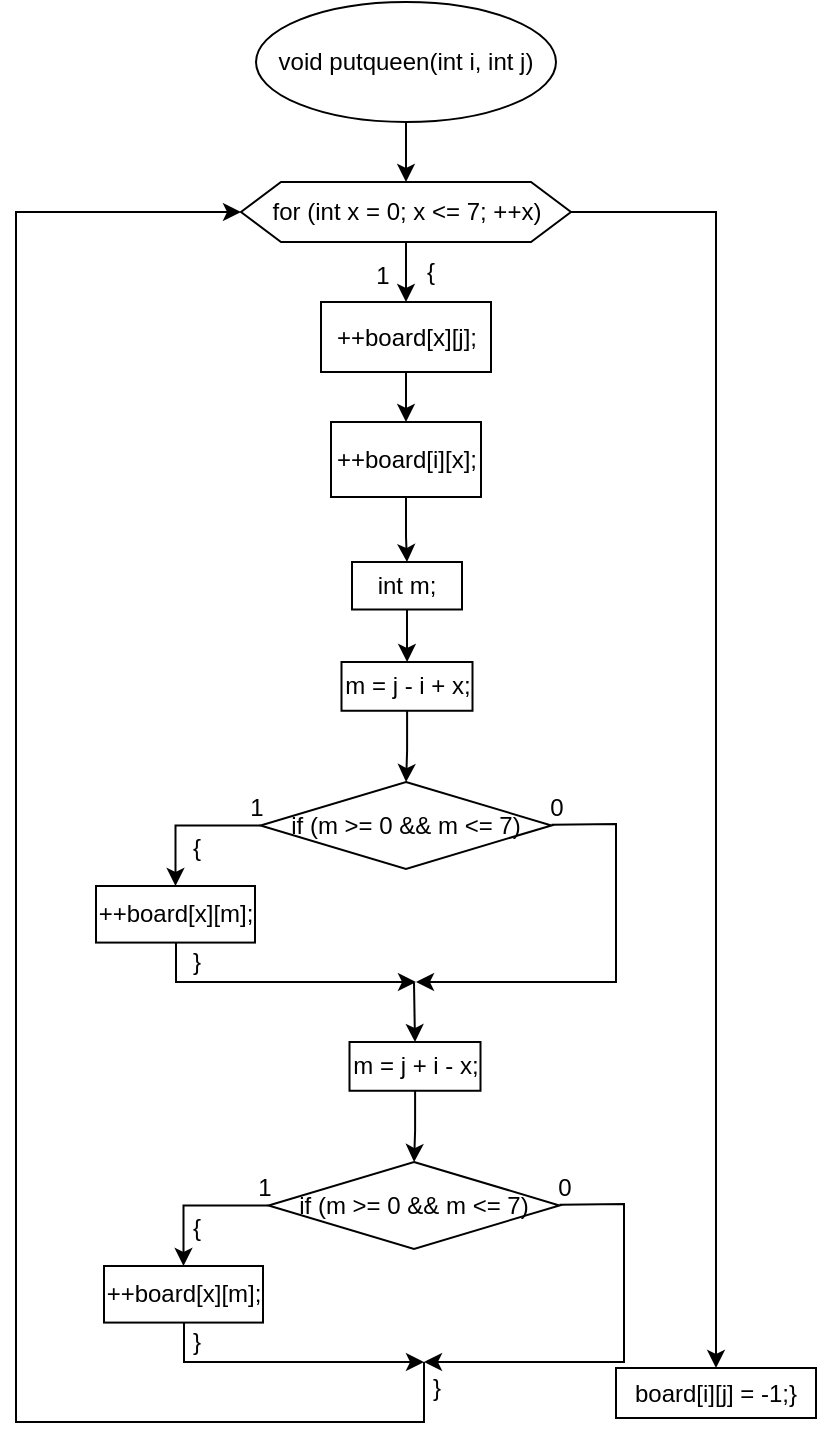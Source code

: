 <mxfile version="23.1.5" type="device">
  <diagram name="Страница — 1" id="6cIwWmgPv0E4zhyten1u">
    <mxGraphModel dx="1400" dy="839" grid="0" gridSize="10" guides="1" tooltips="1" connect="1" arrows="1" fold="1" page="1" pageScale="1" pageWidth="4681" pageHeight="3300" math="0" shadow="0">
      <root>
        <mxCell id="0" />
        <mxCell id="1" parent="0" />
        <mxCell id="pzqpuRZgxI3HJM3CBUeD-109" value="" style="edgeStyle=orthogonalEdgeStyle;rounded=0;orthogonalLoop=1;jettySize=auto;html=1;" parent="1" source="pzqpuRZgxI3HJM3CBUeD-60" target="pzqpuRZgxI3HJM3CBUeD-108" edge="1">
          <mxGeometry relative="1" as="geometry" />
        </mxCell>
        <mxCell id="pzqpuRZgxI3HJM3CBUeD-60" value="void putqueen(int i, int j)" style="ellipse;whiteSpace=wrap;html=1;" parent="1" vertex="1">
          <mxGeometry x="600" y="60" width="150" height="60" as="geometry" />
        </mxCell>
        <mxCell id="pzqpuRZgxI3HJM3CBUeD-111" value="" style="edgeStyle=orthogonalEdgeStyle;rounded=0;orthogonalLoop=1;jettySize=auto;html=1;" parent="1" source="pzqpuRZgxI3HJM3CBUeD-108" target="pzqpuRZgxI3HJM3CBUeD-110" edge="1">
          <mxGeometry relative="1" as="geometry" />
        </mxCell>
        <mxCell id="pzqpuRZgxI3HJM3CBUeD-145" value="" style="edgeStyle=orthogonalEdgeStyle;rounded=0;orthogonalLoop=1;jettySize=auto;html=1;" parent="1" source="pzqpuRZgxI3HJM3CBUeD-108" target="pzqpuRZgxI3HJM3CBUeD-144" edge="1">
          <mxGeometry relative="1" as="geometry" />
        </mxCell>
        <mxCell id="pzqpuRZgxI3HJM3CBUeD-108" value="for (int x = 0; x &lt;= 7; ++x)" style="shape=hexagon;perimeter=hexagonPerimeter2;whiteSpace=wrap;html=1;fixedSize=1;" parent="1" vertex="1">
          <mxGeometry x="592.5" y="150" width="165" height="30" as="geometry" />
        </mxCell>
        <mxCell id="pzqpuRZgxI3HJM3CBUeD-115" value="" style="edgeStyle=orthogonalEdgeStyle;rounded=0;orthogonalLoop=1;jettySize=auto;html=1;" parent="1" source="pzqpuRZgxI3HJM3CBUeD-110" target="pzqpuRZgxI3HJM3CBUeD-114" edge="1">
          <mxGeometry relative="1" as="geometry" />
        </mxCell>
        <mxCell id="pzqpuRZgxI3HJM3CBUeD-110" value="++board[x][j];" style="whiteSpace=wrap;html=1;" parent="1" vertex="1">
          <mxGeometry x="632.5" y="210" width="85" height="35" as="geometry" />
        </mxCell>
        <mxCell id="pzqpuRZgxI3HJM3CBUeD-112" value="1" style="text;html=1;align=center;verticalAlign=middle;resizable=0;points=[];autosize=1;strokeColor=none;fillColor=none;" parent="1" vertex="1">
          <mxGeometry x="648" y="182" width="30" height="30" as="geometry" />
        </mxCell>
        <mxCell id="pzqpuRZgxI3HJM3CBUeD-113" value="{" style="text;html=1;align=center;verticalAlign=middle;resizable=0;points=[];autosize=1;strokeColor=none;fillColor=none;" parent="1" vertex="1">
          <mxGeometry x="672" y="180" width="30" height="30" as="geometry" />
        </mxCell>
        <mxCell id="pzqpuRZgxI3HJM3CBUeD-117" value="" style="edgeStyle=orthogonalEdgeStyle;rounded=0;orthogonalLoop=1;jettySize=auto;html=1;" parent="1" source="pzqpuRZgxI3HJM3CBUeD-114" target="pzqpuRZgxI3HJM3CBUeD-116" edge="1">
          <mxGeometry relative="1" as="geometry" />
        </mxCell>
        <mxCell id="pzqpuRZgxI3HJM3CBUeD-114" value="++board[i][x];" style="whiteSpace=wrap;html=1;" parent="1" vertex="1">
          <mxGeometry x="637.5" y="270" width="75" height="37.5" as="geometry" />
        </mxCell>
        <mxCell id="pzqpuRZgxI3HJM3CBUeD-119" value="" style="edgeStyle=orthogonalEdgeStyle;rounded=0;orthogonalLoop=1;jettySize=auto;html=1;" parent="1" source="pzqpuRZgxI3HJM3CBUeD-116" target="pzqpuRZgxI3HJM3CBUeD-118" edge="1">
          <mxGeometry relative="1" as="geometry" />
        </mxCell>
        <mxCell id="pzqpuRZgxI3HJM3CBUeD-116" value="int m;" style="whiteSpace=wrap;html=1;" parent="1" vertex="1">
          <mxGeometry x="648" y="340" width="55" height="23.75" as="geometry" />
        </mxCell>
        <mxCell id="pzqpuRZgxI3HJM3CBUeD-121" value="" style="edgeStyle=orthogonalEdgeStyle;rounded=0;orthogonalLoop=1;jettySize=auto;html=1;" parent="1" source="pzqpuRZgxI3HJM3CBUeD-118" target="pzqpuRZgxI3HJM3CBUeD-120" edge="1">
          <mxGeometry relative="1" as="geometry" />
        </mxCell>
        <mxCell id="pzqpuRZgxI3HJM3CBUeD-118" value="m = j - i + x;" style="whiteSpace=wrap;html=1;" parent="1" vertex="1">
          <mxGeometry x="642.75" y="390" width="65.5" height="24.38" as="geometry" />
        </mxCell>
        <mxCell id="pzqpuRZgxI3HJM3CBUeD-123" value="" style="edgeStyle=orthogonalEdgeStyle;rounded=0;orthogonalLoop=1;jettySize=auto;html=1;" parent="1" source="pzqpuRZgxI3HJM3CBUeD-120" target="pzqpuRZgxI3HJM3CBUeD-122" edge="1">
          <mxGeometry relative="1" as="geometry" />
        </mxCell>
        <mxCell id="pzqpuRZgxI3HJM3CBUeD-120" value="if (m &gt;= 0 &amp;&amp; m &lt;= 7)" style="rhombus;whiteSpace=wrap;html=1;" parent="1" vertex="1">
          <mxGeometry x="602.25" y="450" width="145.5" height="43.43" as="geometry" />
        </mxCell>
        <mxCell id="pzqpuRZgxI3HJM3CBUeD-122" value="++board[x][m];" style="whiteSpace=wrap;html=1;" parent="1" vertex="1">
          <mxGeometry x="520" y="502" width="79.5" height="28.29" as="geometry" />
        </mxCell>
        <mxCell id="pzqpuRZgxI3HJM3CBUeD-124" value="1" style="text;html=1;align=center;verticalAlign=middle;resizable=0;points=[];autosize=1;strokeColor=none;fillColor=none;" parent="1" vertex="1">
          <mxGeometry x="585" y="448" width="30" height="30" as="geometry" />
        </mxCell>
        <mxCell id="pzqpuRZgxI3HJM3CBUeD-125" value="" style="endArrow=classic;html=1;rounded=0;" parent="1" edge="1">
          <mxGeometry width="50" height="50" relative="1" as="geometry">
            <mxPoint x="747.75" y="471.38" as="sourcePoint" />
            <mxPoint x="680" y="550" as="targetPoint" />
            <Array as="points">
              <mxPoint x="780" y="471" />
              <mxPoint x="780" y="550" />
            </Array>
          </mxGeometry>
        </mxCell>
        <mxCell id="pzqpuRZgxI3HJM3CBUeD-126" value="" style="endArrow=classic;html=1;rounded=0;" parent="1" edge="1">
          <mxGeometry width="50" height="50" relative="1" as="geometry">
            <mxPoint x="560" y="530.29" as="sourcePoint" />
            <mxPoint x="680" y="550" as="targetPoint" />
            <Array as="points">
              <mxPoint x="560" y="550" />
            </Array>
          </mxGeometry>
        </mxCell>
        <mxCell id="pzqpuRZgxI3HJM3CBUeD-127" value="0" style="text;html=1;align=center;verticalAlign=middle;resizable=0;points=[];autosize=1;strokeColor=none;fillColor=none;" parent="1" vertex="1">
          <mxGeometry x="735" y="448" width="30" height="30" as="geometry" />
        </mxCell>
        <mxCell id="pzqpuRZgxI3HJM3CBUeD-128" value="" style="edgeStyle=orthogonalEdgeStyle;rounded=0;orthogonalLoop=1;jettySize=auto;html=1;" parent="1" source="pzqpuRZgxI3HJM3CBUeD-129" target="pzqpuRZgxI3HJM3CBUeD-131" edge="1">
          <mxGeometry relative="1" as="geometry" />
        </mxCell>
        <mxCell id="pzqpuRZgxI3HJM3CBUeD-129" value="m = j + i - x;" style="whiteSpace=wrap;html=1;" parent="1" vertex="1">
          <mxGeometry x="646.75" y="580" width="65.5" height="24.38" as="geometry" />
        </mxCell>
        <mxCell id="pzqpuRZgxI3HJM3CBUeD-130" value="" style="edgeStyle=orthogonalEdgeStyle;rounded=0;orthogonalLoop=1;jettySize=auto;html=1;" parent="1" source="pzqpuRZgxI3HJM3CBUeD-131" target="pzqpuRZgxI3HJM3CBUeD-132" edge="1">
          <mxGeometry relative="1" as="geometry" />
        </mxCell>
        <mxCell id="pzqpuRZgxI3HJM3CBUeD-131" value="if (m &gt;= 0 &amp;&amp; m &lt;= 7)" style="rhombus;whiteSpace=wrap;html=1;" parent="1" vertex="1">
          <mxGeometry x="606.25" y="640" width="145.5" height="43.43" as="geometry" />
        </mxCell>
        <mxCell id="pzqpuRZgxI3HJM3CBUeD-132" value="++board[x][m];" style="whiteSpace=wrap;html=1;" parent="1" vertex="1">
          <mxGeometry x="524" y="692" width="79.5" height="28.29" as="geometry" />
        </mxCell>
        <mxCell id="pzqpuRZgxI3HJM3CBUeD-133" value="1" style="text;html=1;align=center;verticalAlign=middle;resizable=0;points=[];autosize=1;strokeColor=none;fillColor=none;" parent="1" vertex="1">
          <mxGeometry x="589" y="638" width="30" height="30" as="geometry" />
        </mxCell>
        <mxCell id="pzqpuRZgxI3HJM3CBUeD-134" value="" style="endArrow=classic;html=1;rounded=0;" parent="1" edge="1">
          <mxGeometry width="50" height="50" relative="1" as="geometry">
            <mxPoint x="751.75" y="661.38" as="sourcePoint" />
            <mxPoint x="684" y="740" as="targetPoint" />
            <Array as="points">
              <mxPoint x="784" y="661" />
              <mxPoint x="784" y="740" />
            </Array>
          </mxGeometry>
        </mxCell>
        <mxCell id="pzqpuRZgxI3HJM3CBUeD-135" value="" style="endArrow=classic;html=1;rounded=0;" parent="1" edge="1">
          <mxGeometry width="50" height="50" relative="1" as="geometry">
            <mxPoint x="564" y="720.29" as="sourcePoint" />
            <mxPoint x="684" y="740" as="targetPoint" />
            <Array as="points">
              <mxPoint x="564" y="740" />
            </Array>
          </mxGeometry>
        </mxCell>
        <mxCell id="pzqpuRZgxI3HJM3CBUeD-136" value="0" style="text;html=1;align=center;verticalAlign=middle;resizable=0;points=[];autosize=1;strokeColor=none;fillColor=none;" parent="1" vertex="1">
          <mxGeometry x="739" y="638" width="30" height="30" as="geometry" />
        </mxCell>
        <mxCell id="pzqpuRZgxI3HJM3CBUeD-137" value="" style="endArrow=classic;html=1;rounded=0;entryX=0.5;entryY=0;entryDx=0;entryDy=0;" parent="1" target="pzqpuRZgxI3HJM3CBUeD-129" edge="1">
          <mxGeometry width="50" height="50" relative="1" as="geometry">
            <mxPoint x="679" y="550.43" as="sourcePoint" />
            <mxPoint x="729" y="500.43" as="targetPoint" />
          </mxGeometry>
        </mxCell>
        <mxCell id="pzqpuRZgxI3HJM3CBUeD-138" value="{" style="text;html=1;align=center;verticalAlign=middle;resizable=0;points=[];autosize=1;strokeColor=none;fillColor=none;" parent="1" vertex="1">
          <mxGeometry x="555" y="468" width="30" height="30" as="geometry" />
        </mxCell>
        <mxCell id="pzqpuRZgxI3HJM3CBUeD-139" value="}" style="text;html=1;align=center;verticalAlign=middle;resizable=0;points=[];autosize=1;strokeColor=none;fillColor=none;" parent="1" vertex="1">
          <mxGeometry x="555" y="525" width="30" height="30" as="geometry" />
        </mxCell>
        <mxCell id="pzqpuRZgxI3HJM3CBUeD-140" value="{" style="text;html=1;align=center;verticalAlign=middle;resizable=0;points=[];autosize=1;strokeColor=none;fillColor=none;" parent="1" vertex="1">
          <mxGeometry x="555" y="658" width="30" height="30" as="geometry" />
        </mxCell>
        <mxCell id="pzqpuRZgxI3HJM3CBUeD-141" value="}" style="text;html=1;align=center;verticalAlign=middle;resizable=0;points=[];autosize=1;strokeColor=none;fillColor=none;" parent="1" vertex="1">
          <mxGeometry x="555" y="715" width="30" height="30" as="geometry" />
        </mxCell>
        <mxCell id="pzqpuRZgxI3HJM3CBUeD-142" value="" style="endArrow=classic;html=1;rounded=0;entryX=0;entryY=0.5;entryDx=0;entryDy=0;" parent="1" target="pzqpuRZgxI3HJM3CBUeD-108" edge="1">
          <mxGeometry width="50" height="50" relative="1" as="geometry">
            <mxPoint x="684" y="740" as="sourcePoint" />
            <mxPoint x="734" y="690" as="targetPoint" />
            <Array as="points">
              <mxPoint x="684" y="770" />
              <mxPoint x="480" y="770" />
              <mxPoint x="480" y="165" />
            </Array>
          </mxGeometry>
        </mxCell>
        <mxCell id="pzqpuRZgxI3HJM3CBUeD-143" value="}" style="text;html=1;align=center;verticalAlign=middle;resizable=0;points=[];autosize=1;strokeColor=none;fillColor=none;" parent="1" vertex="1">
          <mxGeometry x="675" y="738" width="30" height="30" as="geometry" />
        </mxCell>
        <mxCell id="pzqpuRZgxI3HJM3CBUeD-144" value="board[i][j] = -1;}" style="whiteSpace=wrap;html=1;" parent="1" vertex="1">
          <mxGeometry x="780" y="743" width="100" height="25" as="geometry" />
        </mxCell>
      </root>
    </mxGraphModel>
  </diagram>
</mxfile>

